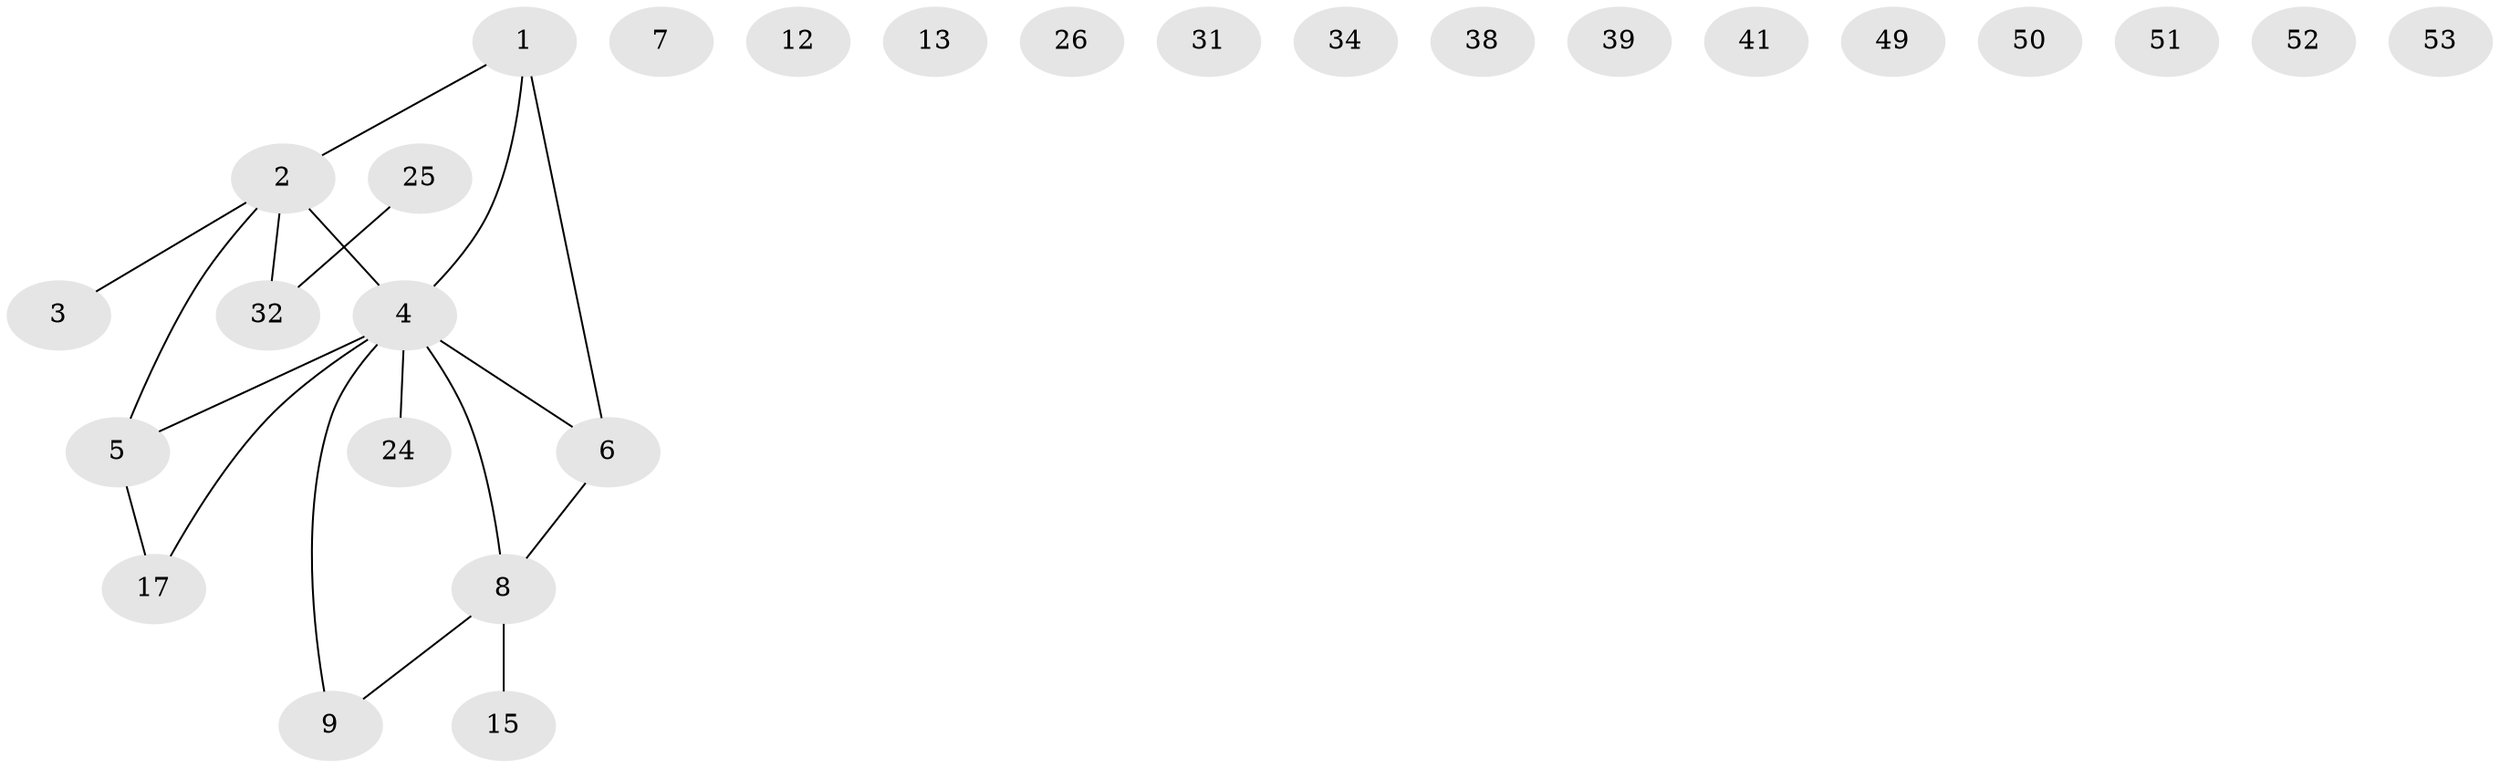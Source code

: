 // original degree distribution, {3: 0.14545454545454545, 1: 0.21818181818181817, 4: 0.10909090909090909, 2: 0.2, 0: 0.21818181818181817, 5: 0.07272727272727272, 8: 0.01818181818181818, 6: 0.01818181818181818}
// Generated by graph-tools (version 1.1) at 2025/13/03/09/25 04:13:13]
// undirected, 27 vertices, 18 edges
graph export_dot {
graph [start="1"]
  node [color=gray90,style=filled];
  1;
  2 [super="+18"];
  3;
  4 [super="+21+27+10+11"];
  5 [super="+29"];
  6 [super="+37+20"];
  7;
  8 [super="+23"];
  9 [super="+22+35"];
  12;
  13;
  15;
  17 [super="+40"];
  24;
  25 [super="+45"];
  26;
  31 [super="+44"];
  32 [super="+36"];
  34;
  38 [super="+48"];
  39;
  41;
  49;
  50;
  51;
  52;
  53;
  1 -- 6;
  1 -- 4;
  1 -- 2;
  2 -- 4 [weight=4];
  2 -- 32;
  2 -- 3;
  2 -- 5;
  4 -- 6 [weight=3];
  4 -- 17;
  4 -- 5;
  4 -- 8;
  4 -- 24;
  4 -- 9;
  5 -- 17;
  6 -- 8;
  8 -- 15;
  8 -- 9;
  25 -- 32;
}
